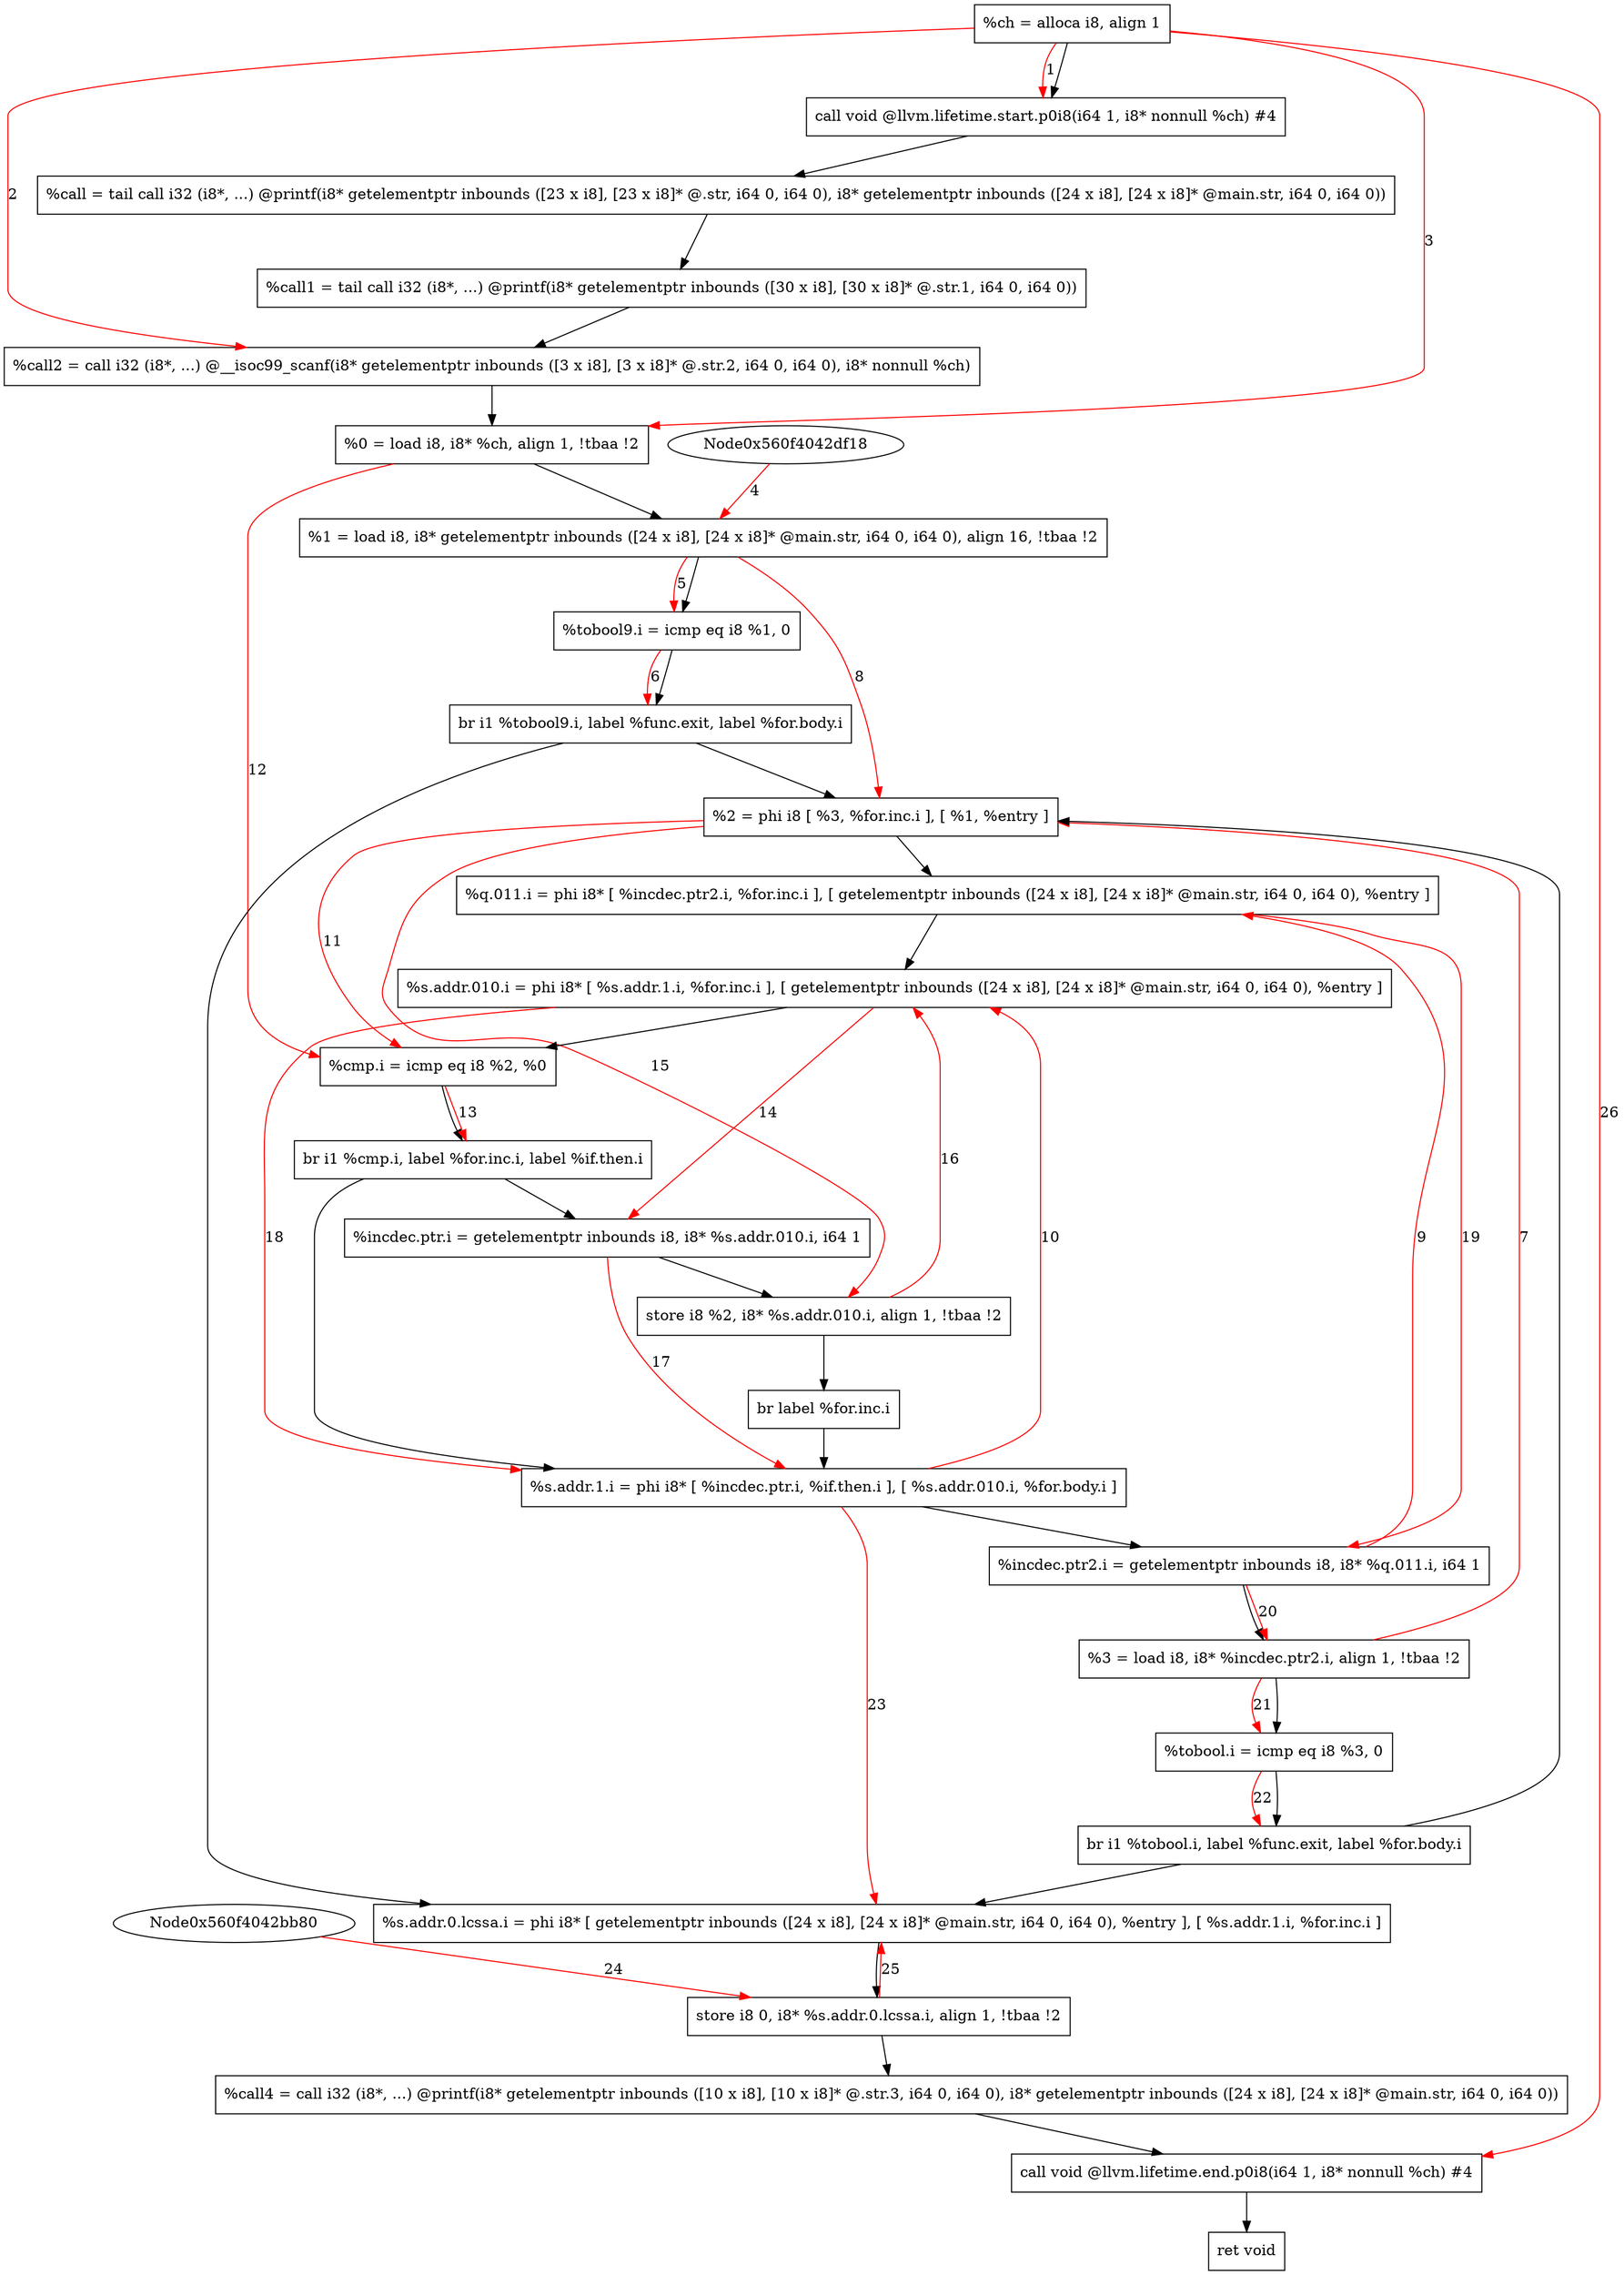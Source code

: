 digraph "CDFG for'main' function" {
	Node0x560f4042d988[shape=record, label="  %ch = alloca i8, align 1"]
	Node0x560f4042db98[shape=record, label="  call void @llvm.lifetime.start.p0i8(i64 1, i8* nonnull %ch) #4"]
	Node0x560f4042e088[shape=record, label="  %call = tail call i32 (i8*, ...) @printf(i8* getelementptr inbounds ([23 x i8], [23 x i8]* @.str, i64 0, i64 0), i8* getelementptr inbounds ([24 x i8], [24 x i8]* @main.str, i64 0, i64 0))"]
	Node0x560f4042e200[shape=record, label="  %call1 = tail call i32 (i8*, ...) @printf(i8* getelementptr inbounds ([30 x i8], [30 x i8]* @.str.1, i64 0, i64 0))"]
	Node0x560f4042e4d8[shape=record, label="  %call2 = call i32 (i8*, ...) @__isoc99_scanf(i8* getelementptr inbounds ([3 x i8], [3 x i8]* @.str.2, i64 0, i64 0), i8* nonnull %ch)"]
	Node0x560f4042e598[shape=record, label="  %0 = load i8, i8* %ch, align 1, !tbaa !2"]
	Node0x560f4042e638[shape=record, label="  %1 = load i8, i8* getelementptr inbounds ([24 x i8], [24 x i8]* @main.str, i64 0, i64 0), align 16, !tbaa !2"]
	Node0x560f4042e6b0[shape=record, label="  %tobool9.i = icmp eq i8 %1, 0"]
	Node0x560f4042e928[shape=record, label="  br i1 %tobool9.i, label %func.exit, label %for.body.i"]
	Node0x560f4042ea68[shape=record, label="  %2 = phi i8 [ %3, %for.inc.i ], [ %1, %entry ]"]
	Node0x560f4042ebf8[shape=record, label="  %q.011.i = phi i8* [ %incdec.ptr2.i, %for.inc.i ], [ getelementptr inbounds ([24 x i8], [24 x i8]* @main.str, i64 0, i64 0), %entry ]"]
	Node0x560f4042ed58[shape=record, label="  %s.addr.010.i = phi i8* [ %s.addr.1.i, %for.inc.i ], [ getelementptr inbounds ([24 x i8], [24 x i8]* @main.str, i64 0, i64 0), %entry ]"]
	Node0x560f4042ee50[shape=record, label="  %cmp.i = icmp eq i8 %2, %0"]
	Node0x560f4042f158[shape=record, label="  br i1 %cmp.i, label %for.inc.i, label %if.then.i"]
	Node0x560f4042f1d0[shape=record, label="  %incdec.ptr.i = getelementptr inbounds i8, i8* %s.addr.010.i, i64 1"]
	Node0x560f4042f280[shape=record, label="  store i8 %2, i8* %s.addr.010.i, align 1, !tbaa !2"]
	Node0x560f4042f0c8[shape=record, label="  br label %for.inc.i"]
	Node0x560f4042f2d8[shape=record, label="  %s.addr.1.i = phi i8* [ %incdec.ptr.i, %if.then.i ], [ %s.addr.010.i, %for.body.i ]"]
	Node0x560f4042f3a0[shape=record, label="  %incdec.ptr2.i = getelementptr inbounds i8, i8* %q.011.i, i64 1"]
	Node0x560f4042eba8[shape=record, label="  %3 = load i8, i8* %incdec.ptr2.i, align 1, !tbaa !2"]
	Node0x560f4042f420[shape=record, label="  %tobool.i = icmp eq i8 %3, 0"]
	Node0x560f4042f4a8[shape=record, label="  br i1 %tobool.i, label %func.exit, label %for.body.i"]
	Node0x560f4042f518[shape=record, label="  %s.addr.0.lcssa.i = phi i8* [ getelementptr inbounds ([24 x i8], [24 x i8]* @main.str, i64 0, i64 0), %entry ], [ %s.addr.1.i, %for.inc.i ]"]
	Node0x560f4042f640[shape=record, label="  store i8 0, i8* %s.addr.0.lcssa.i, align 1, !tbaa !2"]
	Node0x560f4042f758[shape=record, label="  %call4 = call i32 (i8*, ...) @printf(i8* getelementptr inbounds ([10 x i8], [10 x i8]* @.str.3, i64 0, i64 0), i8* getelementptr inbounds ([24 x i8], [24 x i8]* @main.str, i64 0, i64 0))"]
	Node0x560f4042f8a8[shape=record, label="  call void @llvm.lifetime.end.p0i8(i64 1, i8* nonnull %ch) #4"]
	Node0x560f4042e9a0[shape=record, label="  ret void"]
	Node0x560f4042d988 -> Node0x560f4042db98
	Node0x560f4042db98 -> Node0x560f4042e088
	Node0x560f4042e088 -> Node0x560f4042e200
	Node0x560f4042e200 -> Node0x560f4042e4d8
	Node0x560f4042e4d8 -> Node0x560f4042e598
	Node0x560f4042e598 -> Node0x560f4042e638
	Node0x560f4042e638 -> Node0x560f4042e6b0
	Node0x560f4042e6b0 -> Node0x560f4042e928
	Node0x560f4042e928 -> Node0x560f4042f518
	Node0x560f4042e928 -> Node0x560f4042ea68
	Node0x560f4042ea68 -> Node0x560f4042ebf8
	Node0x560f4042ebf8 -> Node0x560f4042ed58
	Node0x560f4042ed58 -> Node0x560f4042ee50
	Node0x560f4042ee50 -> Node0x560f4042f158
	Node0x560f4042f158 -> Node0x560f4042f2d8
	Node0x560f4042f158 -> Node0x560f4042f1d0
	Node0x560f4042f1d0 -> Node0x560f4042f280
	Node0x560f4042f280 -> Node0x560f4042f0c8
	Node0x560f4042f0c8 -> Node0x560f4042f2d8
	Node0x560f4042f2d8 -> Node0x560f4042f3a0
	Node0x560f4042f3a0 -> Node0x560f4042eba8
	Node0x560f4042eba8 -> Node0x560f4042f420
	Node0x560f4042f420 -> Node0x560f4042f4a8
	Node0x560f4042f4a8 -> Node0x560f4042f518
	Node0x560f4042f4a8 -> Node0x560f4042ea68
	Node0x560f4042f518 -> Node0x560f4042f640
	Node0x560f4042f640 -> Node0x560f4042f758
	Node0x560f4042f758 -> Node0x560f4042f8a8
	Node0x560f4042f8a8 -> Node0x560f4042e9a0
edge [color=red]
	Node0x560f4042d988 -> Node0x560f4042db98[label="1"]
	Node0x560f4042d988 -> Node0x560f4042e4d8[label="2"]
	Node0x560f4042d988 -> Node0x560f4042e598[label="3"]
	Node0x560f4042df18 -> Node0x560f4042e638[label="4"]
	Node0x560f4042e638 -> Node0x560f4042e6b0[label="5"]
	Node0x560f4042e6b0 -> Node0x560f4042e928[label="6"]
	Node0x560f4042eba8 -> Node0x560f4042ea68[label="7"]
	Node0x560f4042e638 -> Node0x560f4042ea68[label="8"]
	Node0x560f4042f3a0 -> Node0x560f4042ebf8[label="9"]
	Node0x560f4042f2d8 -> Node0x560f4042ed58[label="10"]
	Node0x560f4042ea68 -> Node0x560f4042ee50[label="11"]
	Node0x560f4042e598 -> Node0x560f4042ee50[label="12"]
	Node0x560f4042ee50 -> Node0x560f4042f158[label="13"]
	Node0x560f4042ed58 -> Node0x560f4042f1d0[label="14"]
	Node0x560f4042ea68 -> Node0x560f4042f280[label="15"]
	Node0x560f4042f280 -> Node0x560f4042ed58[label="16"]
	Node0x560f4042f1d0 -> Node0x560f4042f2d8[label="17"]
	Node0x560f4042ed58 -> Node0x560f4042f2d8[label="18"]
	Node0x560f4042ebf8 -> Node0x560f4042f3a0[label="19"]
	Node0x560f4042f3a0 -> Node0x560f4042eba8[label="20"]
	Node0x560f4042eba8 -> Node0x560f4042f420[label="21"]
	Node0x560f4042f420 -> Node0x560f4042f4a8[label="22"]
	Node0x560f4042f2d8 -> Node0x560f4042f518[label="23"]
	Node0x560f4042bb80 -> Node0x560f4042f640[label="24"]
	Node0x560f4042f640 -> Node0x560f4042f518[label="25"]
	Node0x560f4042d988 -> Node0x560f4042f8a8[label="26"]
}
